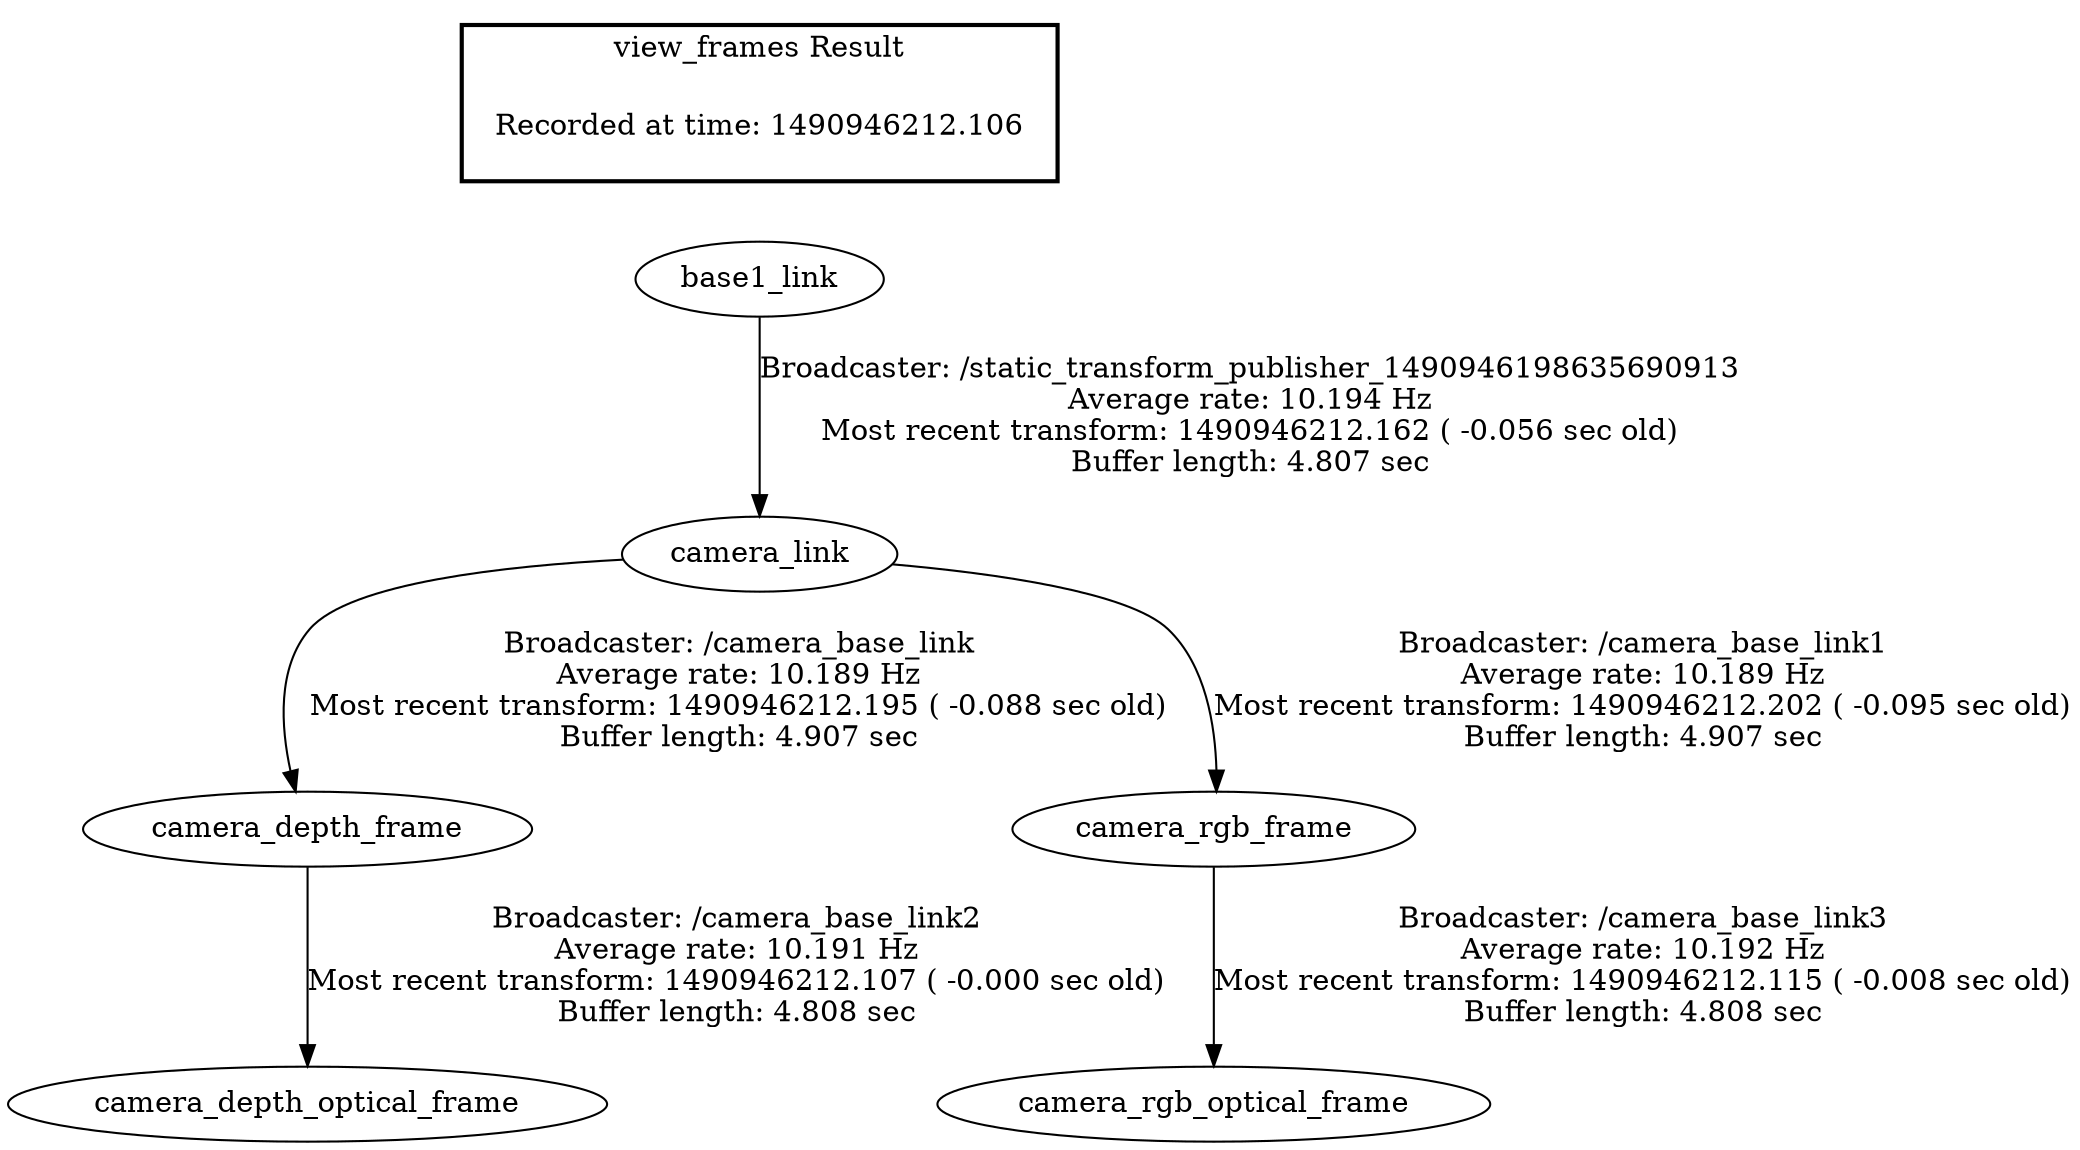 digraph G {
"camera_link" -> "camera_depth_frame"[label="Broadcaster: /camera_base_link\nAverage rate: 10.189 Hz\nMost recent transform: 1490946212.195 ( -0.088 sec old)\nBuffer length: 4.907 sec\n"];
"base1_link" -> "camera_link"[label="Broadcaster: /static_transform_publisher_1490946198635690913\nAverage rate: 10.194 Hz\nMost recent transform: 1490946212.162 ( -0.056 sec old)\nBuffer length: 4.807 sec\n"];
"camera_link" -> "camera_rgb_frame"[label="Broadcaster: /camera_base_link1\nAverage rate: 10.189 Hz\nMost recent transform: 1490946212.202 ( -0.095 sec old)\nBuffer length: 4.907 sec\n"];
"camera_depth_frame" -> "camera_depth_optical_frame"[label="Broadcaster: /camera_base_link2\nAverage rate: 10.191 Hz\nMost recent transform: 1490946212.107 ( -0.000 sec old)\nBuffer length: 4.808 sec\n"];
"camera_rgb_frame" -> "camera_rgb_optical_frame"[label="Broadcaster: /camera_base_link3\nAverage rate: 10.192 Hz\nMost recent transform: 1490946212.115 ( -0.008 sec old)\nBuffer length: 4.808 sec\n"];
edge [style=invis];
 subgraph cluster_legend { style=bold; color=black; label ="view_frames Result";
"Recorded at time: 1490946212.106"[ shape=plaintext ] ;
 }->"base1_link";
}